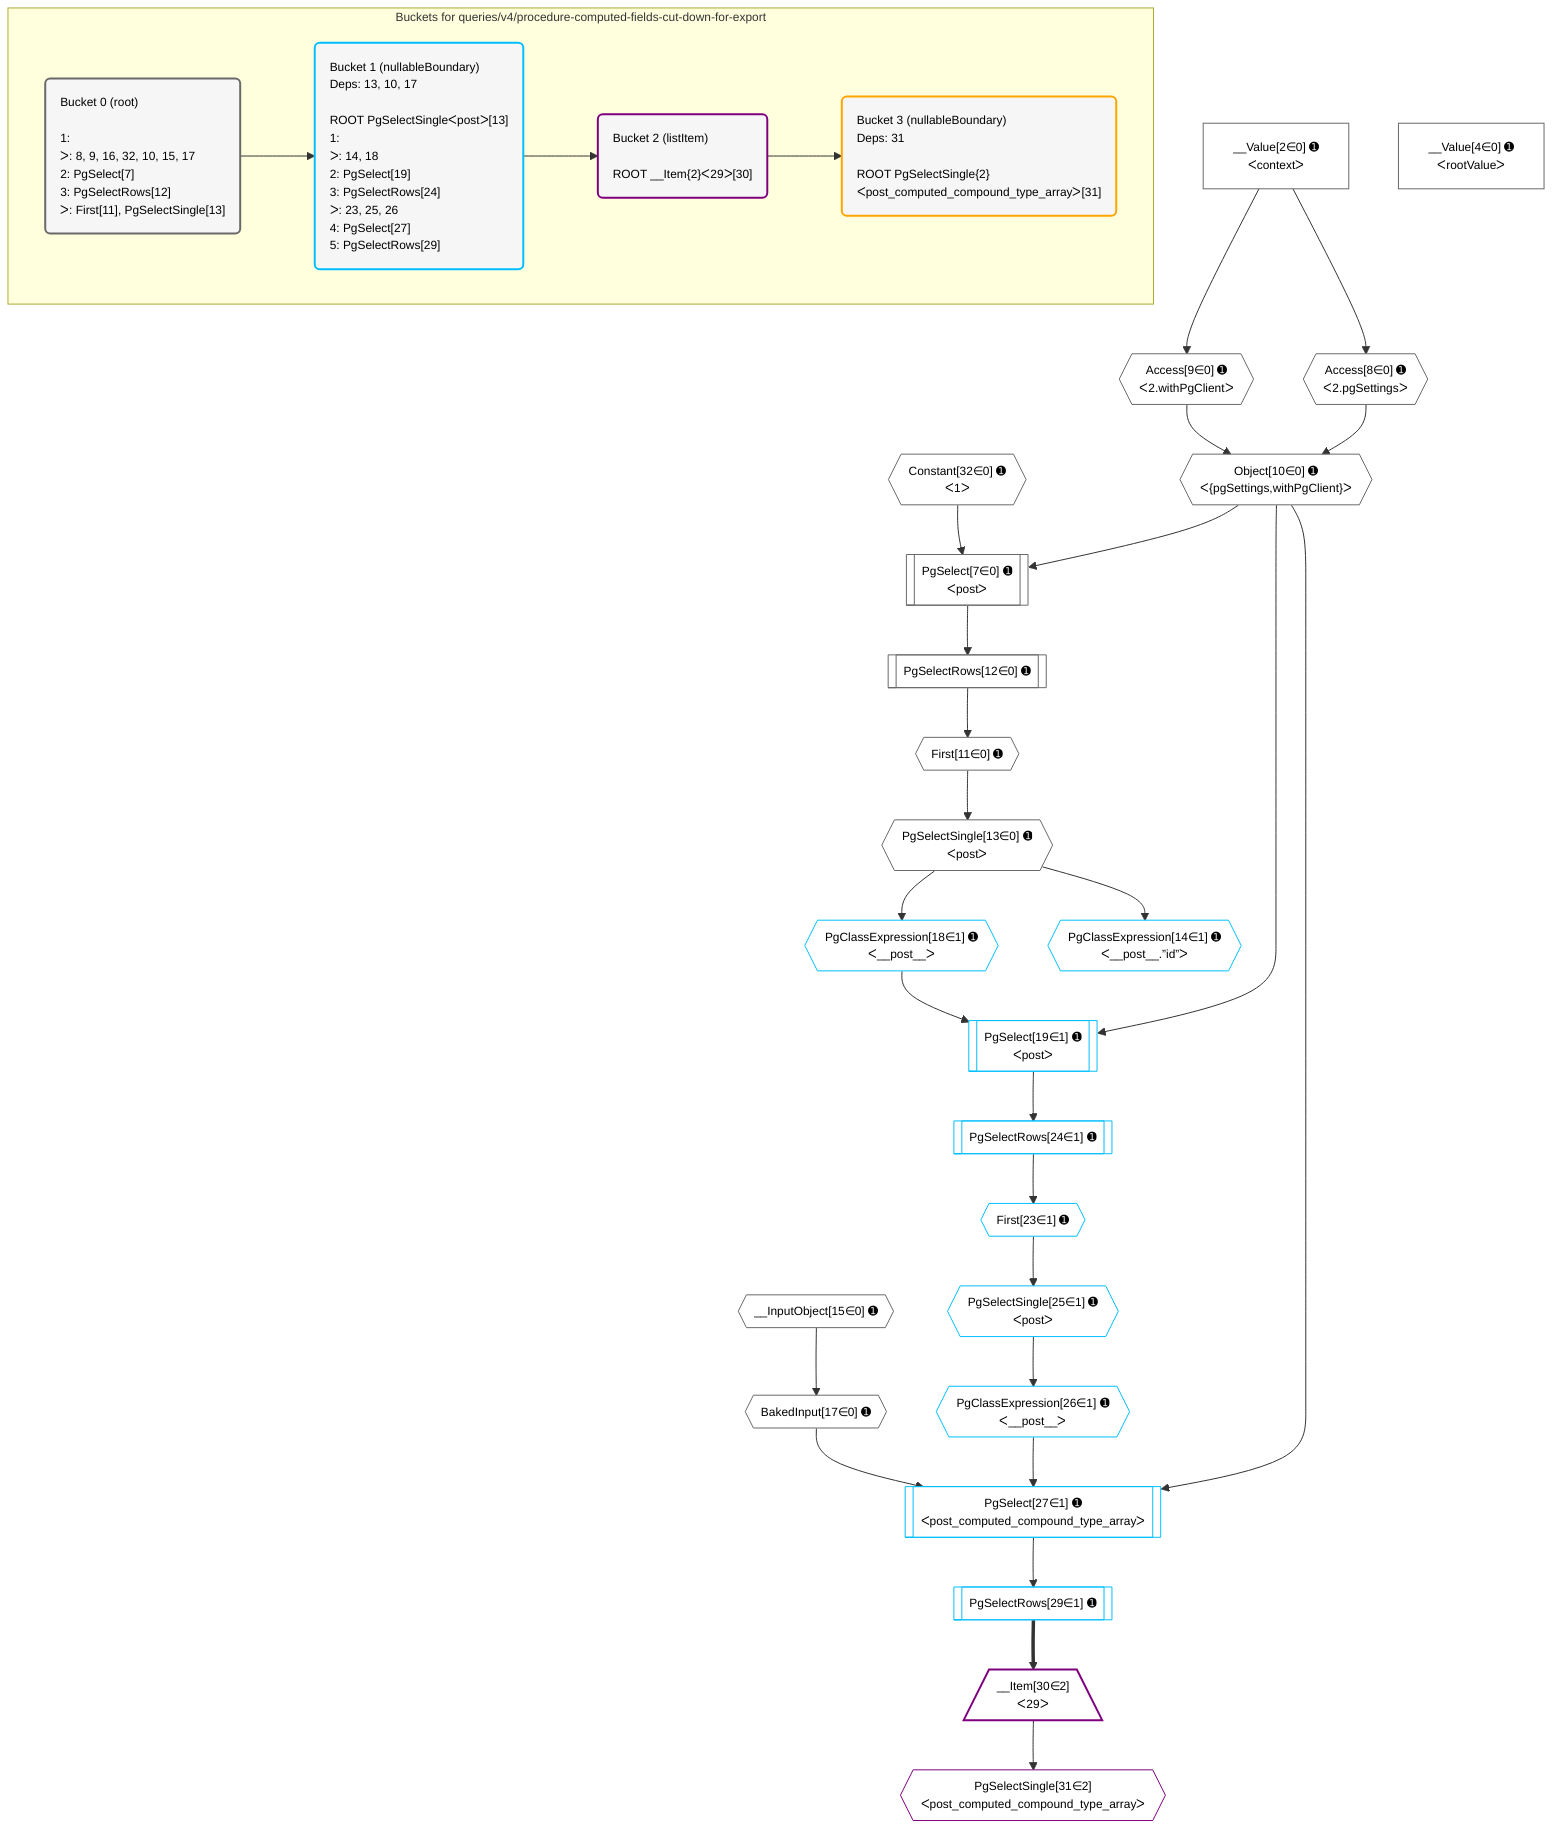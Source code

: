 %%{init: {'themeVariables': { 'fontSize': '12px'}}}%%
graph TD
    classDef path fill:#eee,stroke:#000,color:#000
    classDef plan fill:#fff,stroke-width:1px,color:#000
    classDef itemplan fill:#fff,stroke-width:2px,color:#000
    classDef unbatchedplan fill:#dff,stroke-width:1px,color:#000
    classDef sideeffectplan fill:#fcc,stroke-width:2px,color:#000
    classDef bucket fill:#f6f6f6,color:#000,stroke-width:2px,text-align:left


    %% plan dependencies
    PgSelect7[["PgSelect[7∈0] ➊<br />ᐸpostᐳ"]]:::plan
    Object10{{"Object[10∈0] ➊<br />ᐸ{pgSettings,withPgClient}ᐳ"}}:::plan
    Constant32{{"Constant[32∈0] ➊<br />ᐸ1ᐳ"}}:::plan
    Object10 & Constant32 --> PgSelect7
    Access8{{"Access[8∈0] ➊<br />ᐸ2.pgSettingsᐳ"}}:::plan
    Access9{{"Access[9∈0] ➊<br />ᐸ2.withPgClientᐳ"}}:::plan
    Access8 & Access9 --> Object10
    __Value2["__Value[2∈0] ➊<br />ᐸcontextᐳ"]:::plan
    __Value2 --> Access8
    __Value2 --> Access9
    First11{{"First[11∈0] ➊"}}:::plan
    PgSelectRows12[["PgSelectRows[12∈0] ➊"]]:::plan
    PgSelectRows12 --> First11
    PgSelect7 --> PgSelectRows12
    PgSelectSingle13{{"PgSelectSingle[13∈0] ➊<br />ᐸpostᐳ"}}:::plan
    First11 --> PgSelectSingle13
    __InputObject15{{"__InputObject[15∈0] ➊"}}:::plan
    BakedInput17{{"BakedInput[17∈0] ➊"}}:::plan
    __InputObject15 --> BakedInput17
    __Value4["__Value[4∈0] ➊<br />ᐸrootValueᐳ"]:::plan
    PgSelect27[["PgSelect[27∈1] ➊<br />ᐸpost_computed_compound_type_arrayᐳ"]]:::plan
    PgClassExpression26{{"PgClassExpression[26∈1] ➊<br />ᐸ__post__ᐳ"}}:::plan
    Object10 & PgClassExpression26 & BakedInput17 --> PgSelect27
    PgSelect19[["PgSelect[19∈1] ➊<br />ᐸpostᐳ"]]:::plan
    PgClassExpression18{{"PgClassExpression[18∈1] ➊<br />ᐸ__post__ᐳ"}}:::plan
    Object10 & PgClassExpression18 --> PgSelect19
    PgClassExpression14{{"PgClassExpression[14∈1] ➊<br />ᐸ__post__.”id”ᐳ"}}:::plan
    PgSelectSingle13 --> PgClassExpression14
    PgSelectSingle13 --> PgClassExpression18
    First23{{"First[23∈1] ➊"}}:::plan
    PgSelectRows24[["PgSelectRows[24∈1] ➊"]]:::plan
    PgSelectRows24 --> First23
    PgSelect19 --> PgSelectRows24
    PgSelectSingle25{{"PgSelectSingle[25∈1] ➊<br />ᐸpostᐳ"}}:::plan
    First23 --> PgSelectSingle25
    PgSelectSingle25 --> PgClassExpression26
    PgSelectRows29[["PgSelectRows[29∈1] ➊"]]:::plan
    PgSelect27 --> PgSelectRows29
    __Item30[/"__Item[30∈2]<br />ᐸ29ᐳ"\]:::itemplan
    PgSelectRows29 ==> __Item30
    PgSelectSingle31{{"PgSelectSingle[31∈2]<br />ᐸpost_computed_compound_type_arrayᐳ"}}:::plan
    __Item30 --> PgSelectSingle31

    %% define steps

    subgraph "Buckets for queries/v4/procedure-computed-fields-cut-down-for-export"
    Bucket0("Bucket 0 (root)<br /><br />1: <br />ᐳ: 8, 9, 16, 32, 10, 15, 17<br />2: PgSelect[7]<br />3: PgSelectRows[12]<br />ᐳ: First[11], PgSelectSingle[13]"):::bucket
    classDef bucket0 stroke:#696969
    class Bucket0,__Value2,__Value4,PgSelect7,Access8,Access9,Object10,First11,PgSelectRows12,PgSelectSingle13,__InputObject15,BakedInput17,Constant32 bucket0
    Bucket1("Bucket 1 (nullableBoundary)<br />Deps: 13, 10, 17<br /><br />ROOT PgSelectSingleᐸpostᐳ[13]<br />1: <br />ᐳ: 14, 18<br />2: PgSelect[19]<br />3: PgSelectRows[24]<br />ᐳ: 23, 25, 26<br />4: PgSelect[27]<br />5: PgSelectRows[29]"):::bucket
    classDef bucket1 stroke:#00bfff
    class Bucket1,PgClassExpression14,PgClassExpression18,PgSelect19,First23,PgSelectRows24,PgSelectSingle25,PgClassExpression26,PgSelect27,PgSelectRows29 bucket1
    Bucket2("Bucket 2 (listItem)<br /><br />ROOT __Item{2}ᐸ29ᐳ[30]"):::bucket
    classDef bucket2 stroke:#7f007f
    class Bucket2,__Item30,PgSelectSingle31 bucket2
    Bucket3("Bucket 3 (nullableBoundary)<br />Deps: 31<br /><br />ROOT PgSelectSingle{2}ᐸpost_computed_compound_type_arrayᐳ[31]"):::bucket
    classDef bucket3 stroke:#ffa500
    class Bucket3 bucket3
    Bucket0 --> Bucket1
    Bucket1 --> Bucket2
    Bucket2 --> Bucket3
    end